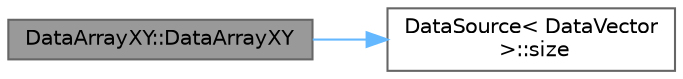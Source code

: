 digraph "DataArrayXY::DataArrayXY"
{
 // LATEX_PDF_SIZE
  bgcolor="transparent";
  edge [fontname=Helvetica,fontsize=10,labelfontname=Helvetica,labelfontsize=10];
  node [fontname=Helvetica,fontsize=10,shape=box,height=0.2,width=0.4];
  rankdir="LR";
  Node1 [label="DataArrayXY::DataArrayXY",height=0.2,width=0.4,color="gray40", fillcolor="grey60", style="filled", fontcolor="black",tooltip="Construct a new data source from a C array."];
  Node1 -> Node2 [color="steelblue1",style="solid"];
  Node2 [label="DataSource\< DataVector\l \>::size",height=0.2,width=0.4,color="grey40", fillcolor="white", style="filled",URL="$class_data_source.html#a5ddf3f13b4ab2884c950b0f7adfdfec0",tooltip="Return the number of data points in the data source."];
}
